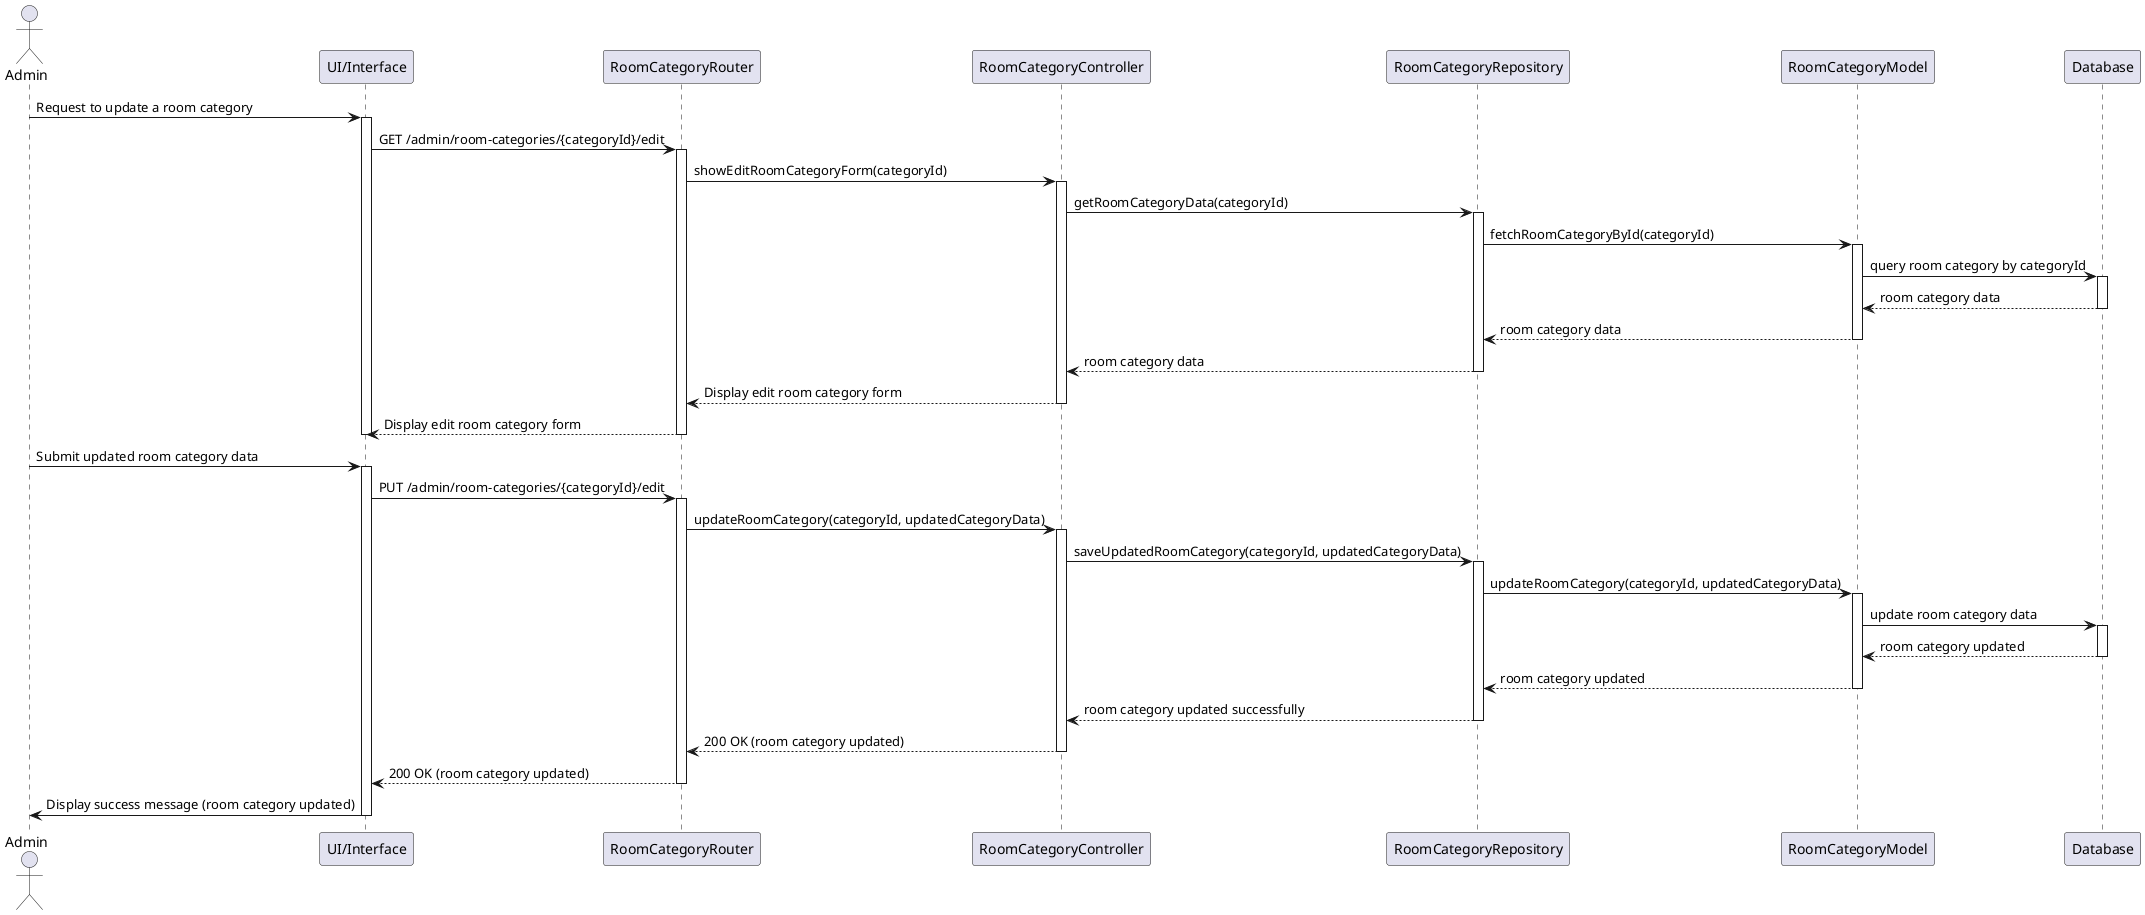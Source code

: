 @startuml
actor Admin
participant "UI/Interface" as UI
participant "RoomCategoryRouter" as Router
participant "RoomCategoryController" as Controller
participant "RoomCategoryRepository" as Repository
participant "RoomCategoryModel" as RoomCategoryModel
participant "Database" as DB

Admin -> UI: Request to update a room category
activate UI
UI -> Router: GET /admin/room-categories/{categoryId}/edit
activate Router
Router -> Controller: showEditRoomCategoryForm(categoryId)
activate Controller
Controller -> Repository: getRoomCategoryData(categoryId)
activate Repository

Repository -> RoomCategoryModel: fetchRoomCategoryById(categoryId)
activate RoomCategoryModel
RoomCategoryModel -> DB: query room category by categoryId
activate DB
DB --> RoomCategoryModel: room category data
deactivate DB
RoomCategoryModel --> Repository: room category data
deactivate RoomCategoryModel
Repository --> Controller: room category data
deactivate Repository

Controller --> Router: Display edit room category form
deactivate Controller
Router --> UI: Display edit room category form
deactivate Router
deactivate UI

Admin -> UI: Submit updated room category data
activate UI
UI -> Router: PUT /admin/room-categories/{categoryId}/edit
activate Router
Router -> Controller: updateRoomCategory(categoryId, updatedCategoryData)
activate Controller
Controller -> Repository: saveUpdatedRoomCategory(categoryId, updatedCategoryData)
activate Repository

Repository -> RoomCategoryModel: updateRoomCategory(categoryId, updatedCategoryData)
activate RoomCategoryModel
RoomCategoryModel -> DB: update room category data
activate DB
DB --> RoomCategoryModel: room category updated
deactivate DB
RoomCategoryModel --> Repository: room category updated
deactivate RoomCategoryModel
Repository --> Controller: room category updated successfully
deactivate Repository

Controller --> Router: 200 OK (room category updated)
deactivate Controller
Router --> UI: 200 OK (room category updated)
deactivate Router
UI -> Admin: Display success message (room category updated)
deactivate UI
@enduml
